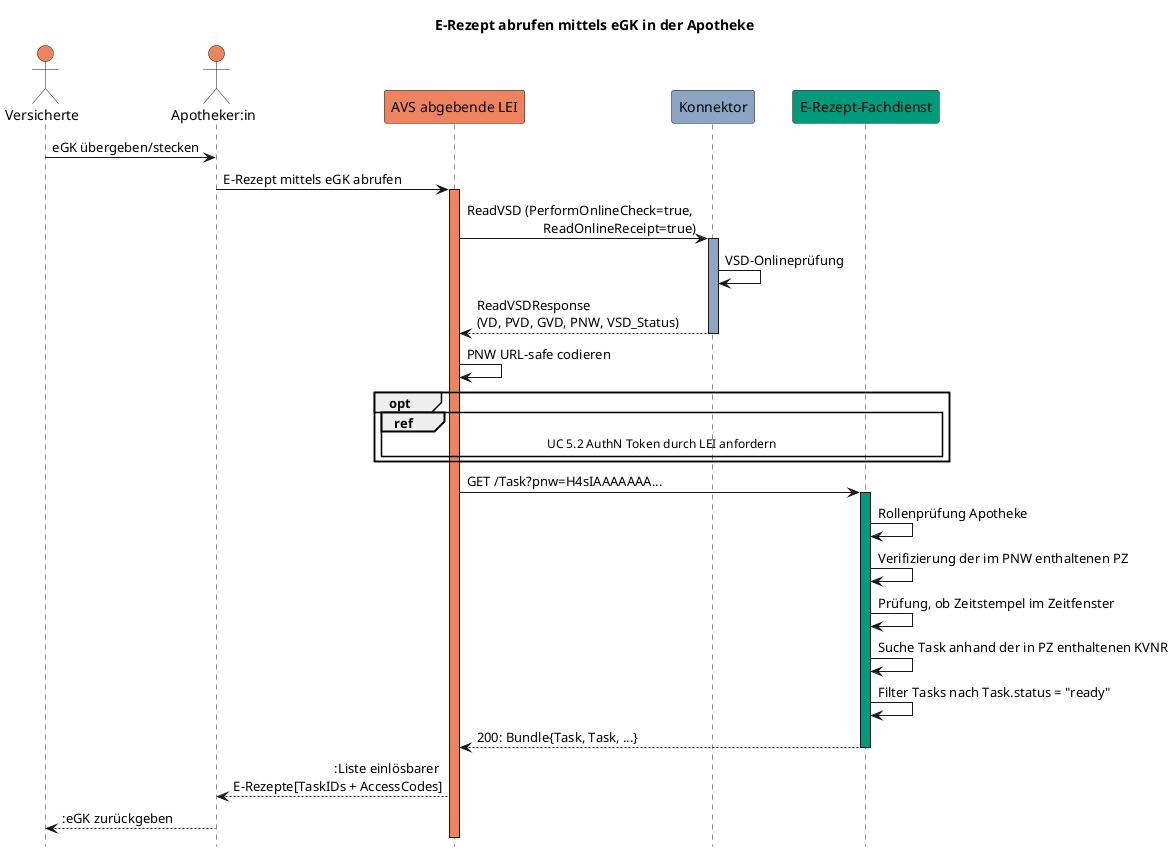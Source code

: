 @startuml egk_abrufen
hide footbox
title E-Rezept abrufen mittels eGK in der Apotheke
actor Vers as "Versicherte" #ee8360
actor LE as "Apotheker:in" #ee8360
participant AVS as "AVS abgebende LEI" #ee8360
participant Konnektor #8da5c4
participant FD as "E-Rezept-Fachdienst" #009a7c

Vers -> LE: eGK übergeben/stecken
LE -> AVS: E-Rezept mittels eGK abrufen
    activate AVS #ee8360
AVS -> Konnektor: ReadVSD (PerformOnlineCheck=true, \rReadOnlineReceipt=true)
    activate Konnektor #8da5c4
Konnektor -> Konnektor: VSD-Onlineprüfung
Konnektor --> AVS: ReadVSDResponse \n(VD, PVD, GVD, PNW, VSD_Status)
    deactivate Konnektor
AVS -> AVS: PNW URL-safe codieren

group opt
    ref over AVS, Konnektor, FD
        UC 5.2 AuthN Token durch LEI anfordern
    end ref
end

AVS -> FD:  GET /Task?pnw=H4sIAAAAAAA...
    activate FD #009a7c
FD -> FD: Rollenprüfung Apotheke
FD -> FD: Verifizierung der im PNW enthaltenen PZ
FD -> FD: Prüfung, ob Zeitstempel im Zeitfenster
FD -> FD: Suche Task anhand der in PZ enthaltenen KVNR
FD -> FD: Filter Tasks nach Task.status = "ready"
FD --> AVS: 200: Bundle{Task, Task, ...}
    deactivate FD

AVS --> LE: :Liste einlösbarer \rE-Rezepte[TaskIDs + AccessCodes]
LE --> Vers: :eGK zurückgeben
@enduml